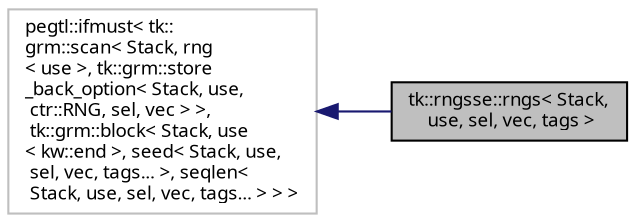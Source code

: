 digraph "tk::rngsse::rngs&lt; Stack, use, sel, vec, tags &gt;"
{
 // INTERACTIVE_SVG=YES
  bgcolor="transparent";
  edge [fontname="sans-serif",fontsize="9",labelfontname="sans-serif",labelfontsize="9"];
  node [fontname="sans-serif",fontsize="9",shape=record];
  rankdir="LR";
  Node1 [label="tk::rngsse::rngs\< Stack,\l use, sel, vec, tags \>",height=0.2,width=0.4,color="black", fillcolor="grey75", style="filled", fontcolor="black"];
  Node2 -> Node1 [dir="back",color="midnightblue",fontsize="9",style="solid",fontname="sans-serif"];
  Node2 [label="pegtl::ifmust\< tk::\lgrm::scan\< Stack, rng\l\< use \>, tk::grm::store\l_back_option\< Stack, use,\l ctr::RNG, sel, vec \> \>,\l tk::grm::block\< Stack, use\l\< kw::end \>, seed\< Stack, use,\l sel, vec, tags... \>, seqlen\<\l Stack, use, sel, vec, tags... \> \> \>",height=0.2,width=0.4,color="grey75"];
}
